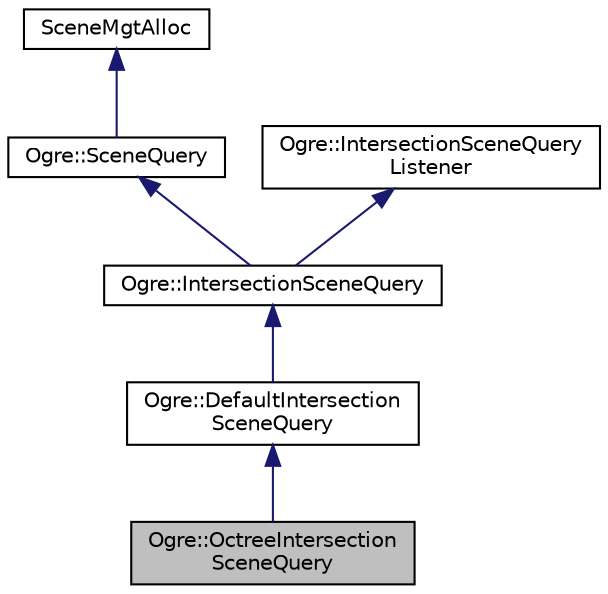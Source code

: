 digraph "Ogre::OctreeIntersectionSceneQuery"
{
  bgcolor="transparent";
  edge [fontname="Helvetica",fontsize="10",labelfontname="Helvetica",labelfontsize="10"];
  node [fontname="Helvetica",fontsize="10",shape=record];
  Node0 [label="Ogre::OctreeIntersection\lSceneQuery",height=0.2,width=0.4,color="black", fillcolor="grey75", style="filled", fontcolor="black"];
  Node1 -> Node0 [dir="back",color="midnightblue",fontsize="10",style="solid",fontname="Helvetica"];
  Node1 [label="Ogre::DefaultIntersection\lSceneQuery",height=0.2,width=0.4,color="black",URL="$class_ogre_1_1_default_intersection_scene_query.html",tooltip="Default implementation of IntersectionSceneQuery. "];
  Node2 -> Node1 [dir="back",color="midnightblue",fontsize="10",style="solid",fontname="Helvetica"];
  Node2 [label="Ogre::IntersectionSceneQuery",height=0.2,width=0.4,color="black",URL="$class_ogre_1_1_intersection_scene_query.html",tooltip="Separate SceneQuery class to query for pairs of objects which are possibly intersecting one another..."];
  Node3 -> Node2 [dir="back",color="midnightblue",fontsize="10",style="solid",fontname="Helvetica"];
  Node3 [label="Ogre::SceneQuery",height=0.2,width=0.4,color="black",URL="$class_ogre_1_1_scene_query.html",tooltip="A class for performing queries on a scene. "];
  Node4 -> Node3 [dir="back",color="midnightblue",fontsize="10",style="solid",fontname="Helvetica"];
  Node4 [label="SceneMgtAlloc",height=0.2,width=0.4,color="black",URL="$class_ogre_1_1_allocated_object.html"];
  Node5 -> Node2 [dir="back",color="midnightblue",fontsize="10",style="solid",fontname="Helvetica"];
  Node5 [label="Ogre::IntersectionSceneQuery\lListener",height=0.2,width=0.4,color="black",URL="$class_ogre_1_1_intersection_scene_query_listener.html",tooltip="Alternative listener class for dealing with IntersectionSceneQuery. "];
}
